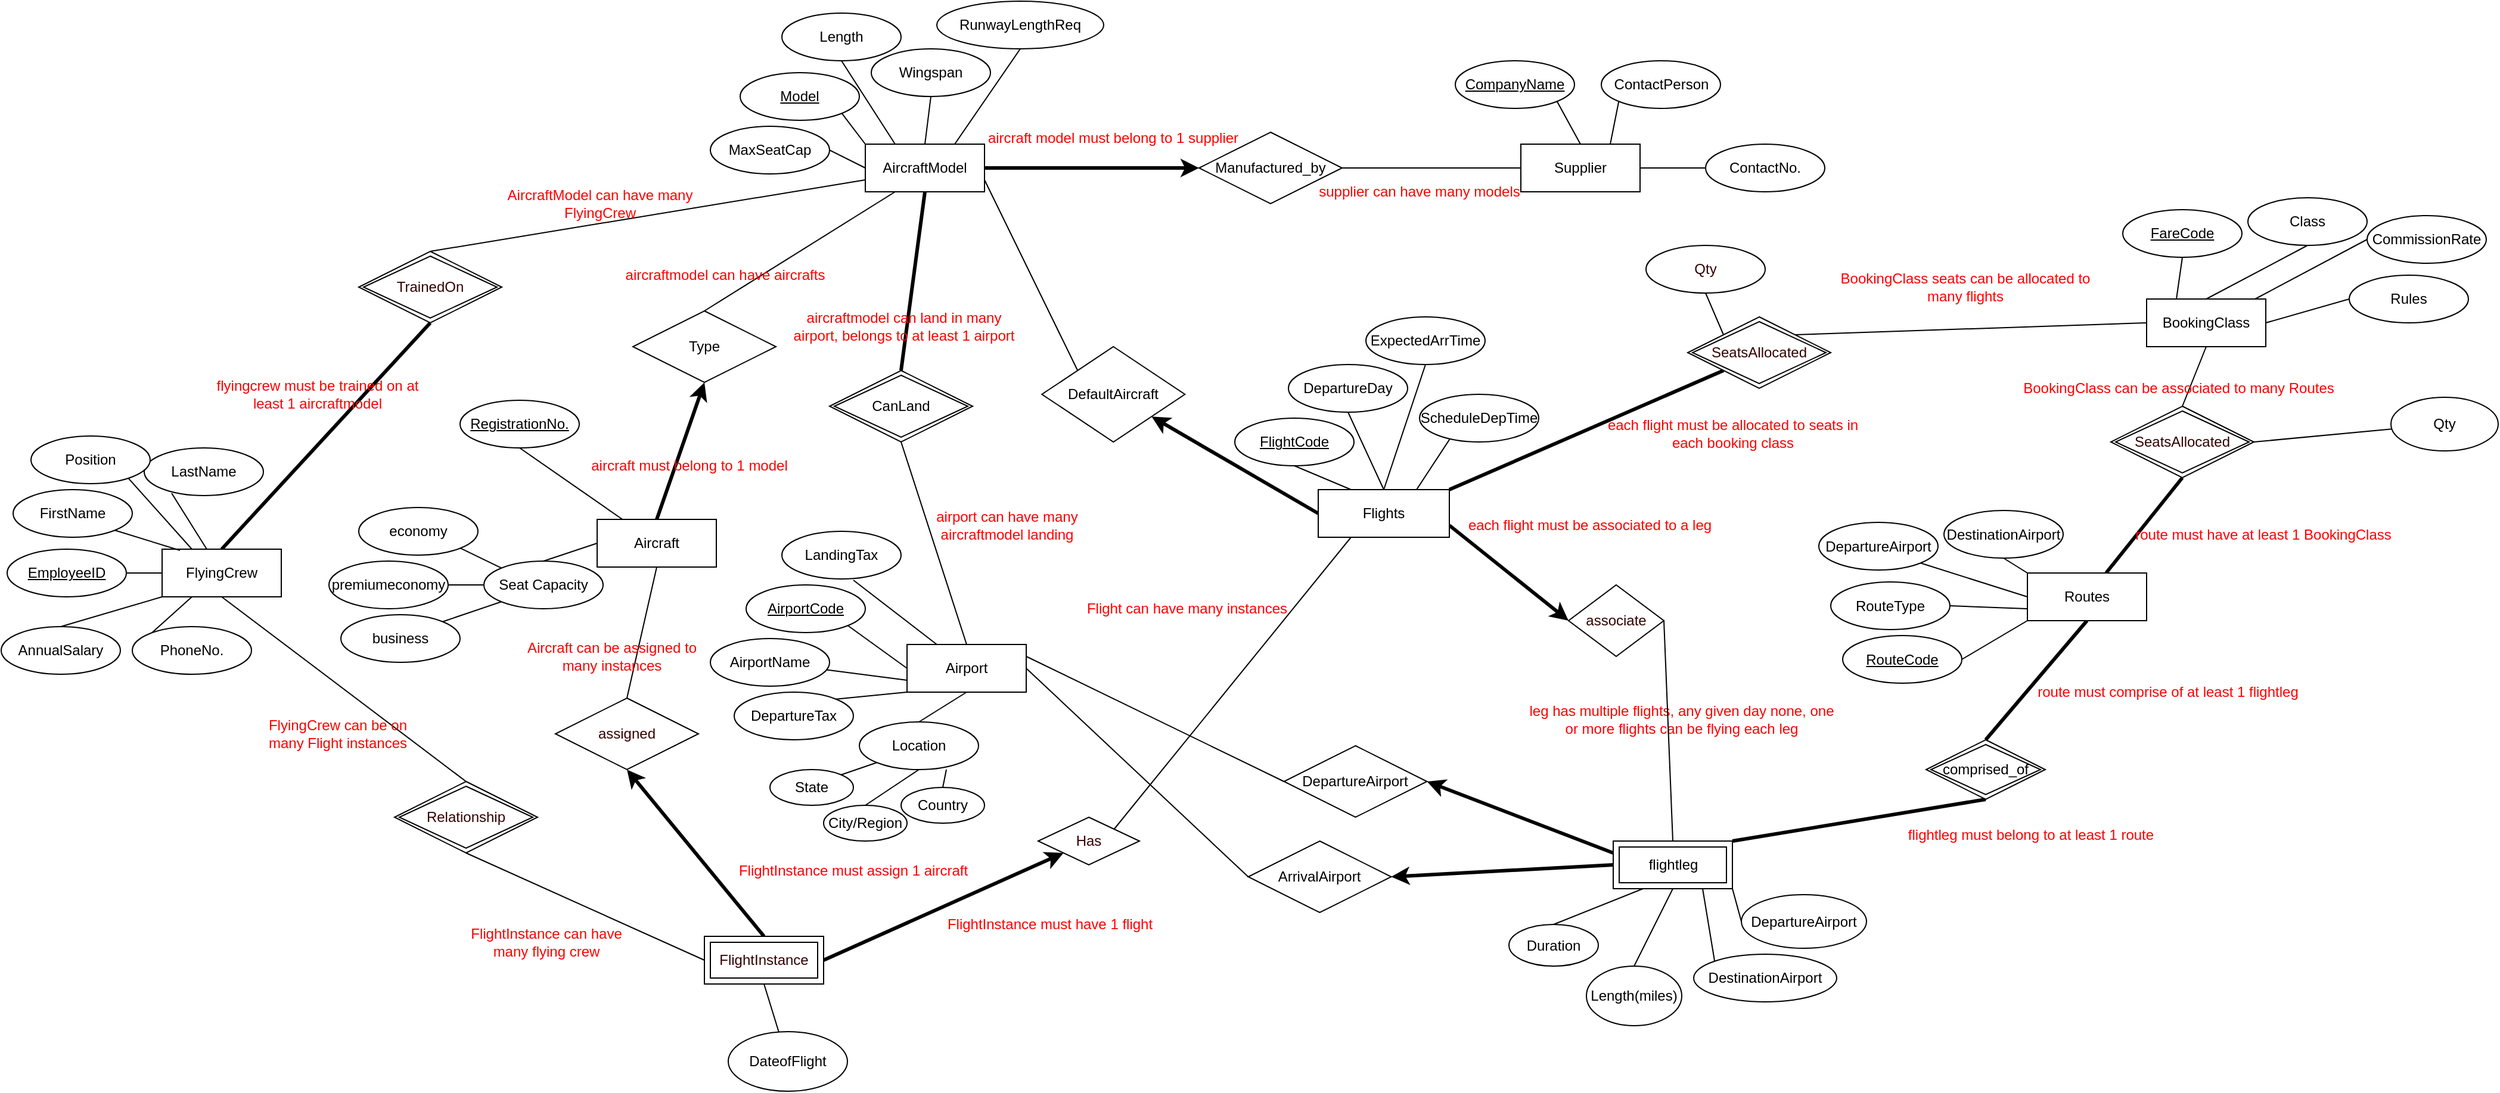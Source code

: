 <mxfile version="17.2.1" type="device"><diagram id="R2lEEEUBdFMjLlhIrx00" name="Page-1"><mxGraphModel dx="1956" dy="1003" grid="1" gridSize="5" guides="1" tooltips="1" connect="1" arrows="1" fold="1" page="1" pageScale="1" pageWidth="850" pageHeight="1100" math="0" shadow="0" extFonts="Permanent Marker^https://fonts.googleapis.com/css?family=Permanent+Marker"><root><mxCell id="0"/><mxCell id="1" parent="0"/><mxCell id="pEChJf2AspVZPktj4VB5-4" style="edgeStyle=orthogonalEdgeStyle;rounded=0;orthogonalLoop=1;jettySize=auto;html=1;exitX=1;exitY=0.5;exitDx=0;exitDy=0;entryX=0;entryY=0.5;entryDx=0;entryDy=0;fontStyle=1;strokeWidth=3;endArrow=classic;endFill=1;" parent="1" source="TsAvW0tNyDY4sNGclQYW-1" target="eDvHVRvTU_0YYFfgWtFY-4" edge="1"><mxGeometry relative="1" as="geometry"/></mxCell><mxCell id="z5E94BmxUHzPGZJXHCPP-29" style="rounded=0;orthogonalLoop=1;jettySize=auto;html=1;exitX=0;exitY=0;exitDx=0;exitDy=0;entryX=1;entryY=1;entryDx=0;entryDy=0;startArrow=none;startFill=0;endArrow=none;endFill=0;strokeWidth=1;" parent="1" source="TsAvW0tNyDY4sNGclQYW-1" target="TsAvW0tNyDY4sNGclQYW-4" edge="1"><mxGeometry relative="1" as="geometry"/></mxCell><mxCell id="TsAvW0tNyDY4sNGclQYW-1" value="AircraftModel" style="whiteSpace=wrap;html=1;align=center;" parent="1" vertex="1"><mxGeometry x="35" y="135" width="100" height="40" as="geometry"/></mxCell><mxCell id="TsAvW0tNyDY4sNGclQYW-18" style="rounded=0;orthogonalLoop=1;jettySize=auto;html=1;exitX=0.5;exitY=1;exitDx=0;exitDy=0;entryX=0.25;entryY=0;entryDx=0;entryDy=0;endArrow=none;endFill=0;" parent="1" source="TsAvW0tNyDY4sNGclQYW-3" target="TsAvW0tNyDY4sNGclQYW-1" edge="1"><mxGeometry relative="1" as="geometry"/></mxCell><mxCell id="TsAvW0tNyDY4sNGclQYW-3" value="Length" style="ellipse;whiteSpace=wrap;html=1;align=center;" parent="1" vertex="1"><mxGeometry x="-35" y="25" width="100" height="40" as="geometry"/></mxCell><mxCell id="TsAvW0tNyDY4sNGclQYW-4" value="Model" style="ellipse;whiteSpace=wrap;html=1;align=center;fontStyle=4;strokeColor=default;" parent="1" vertex="1"><mxGeometry x="-70" y="75" width="100" height="40" as="geometry"/></mxCell><mxCell id="TsAvW0tNyDY4sNGclQYW-15" style="rounded=0;orthogonalLoop=1;jettySize=auto;html=1;exitX=0.5;exitY=1;exitDx=0;exitDy=0;entryX=0.5;entryY=0;entryDx=0;entryDy=0;endArrow=none;endFill=0;" parent="1" source="TsAvW0tNyDY4sNGclQYW-5" target="TsAvW0tNyDY4sNGclQYW-1" edge="1"><mxGeometry relative="1" as="geometry"/></mxCell><mxCell id="TsAvW0tNyDY4sNGclQYW-5" value="Wingspan" style="ellipse;whiteSpace=wrap;html=1;align=center;" parent="1" vertex="1"><mxGeometry x="40" y="55" width="100" height="40" as="geometry"/></mxCell><mxCell id="TsAvW0tNyDY4sNGclQYW-16" style="rounded=0;orthogonalLoop=1;jettySize=auto;html=1;exitX=0.5;exitY=1;exitDx=0;exitDy=0;entryX=0.75;entryY=0;entryDx=0;entryDy=0;endArrow=none;endFill=0;" parent="1" source="TsAvW0tNyDY4sNGclQYW-6" target="TsAvW0tNyDY4sNGclQYW-1" edge="1"><mxGeometry relative="1" as="geometry"/></mxCell><mxCell id="TsAvW0tNyDY4sNGclQYW-6" value="RunwayLengthReq" style="ellipse;whiteSpace=wrap;html=1;align=center;" parent="1" vertex="1"><mxGeometry x="95" y="15" width="140" height="40" as="geometry"/></mxCell><mxCell id="TsAvW0tNyDY4sNGclQYW-7" value="MaxSeatCap" style="ellipse;whiteSpace=wrap;html=1;align=center;" parent="1" vertex="1"><mxGeometry x="-95" y="120" width="100" height="40" as="geometry"/></mxCell><mxCell id="TsAvW0tNyDY4sNGclQYW-11" value="" style="endArrow=none;html=1;rounded=0;entryX=0;entryY=0.5;entryDx=0;entryDy=0;exitX=1;exitY=0.5;exitDx=0;exitDy=0;" parent="1" source="TsAvW0tNyDY4sNGclQYW-7" target="TsAvW0tNyDY4sNGclQYW-1" edge="1"><mxGeometry width="50" height="50" relative="1" as="geometry"><mxPoint x="-25" y="155" as="sourcePoint"/><mxPoint x="25" y="105" as="targetPoint"/></mxGeometry></mxCell><mxCell id="pEChJf2AspVZPktj4VB5-5" style="edgeStyle=orthogonalEdgeStyle;rounded=0;orthogonalLoop=1;jettySize=auto;html=1;exitX=0;exitY=0.5;exitDx=0;exitDy=0;entryX=1;entryY=0.5;entryDx=0;entryDy=0;endArrow=none;endFill=0;strokeWidth=1;" parent="1" source="TsAvW0tNyDY4sNGclQYW-20" target="eDvHVRvTU_0YYFfgWtFY-4" edge="1"><mxGeometry relative="1" as="geometry"/></mxCell><mxCell id="TsAvW0tNyDY4sNGclQYW-20" value="Supplier" style="whiteSpace=wrap;html=1;align=center;" parent="1" vertex="1"><mxGeometry x="585" y="135" width="100" height="40" as="geometry"/></mxCell><mxCell id="TsAvW0tNyDY4sNGclQYW-28" style="rounded=0;orthogonalLoop=1;jettySize=auto;html=1;exitX=0;exitY=1;exitDx=0;exitDy=0;endArrow=none;endFill=0;entryX=0.75;entryY=0;entryDx=0;entryDy=0;" parent="1" source="TsAvW0tNyDY4sNGclQYW-21" target="TsAvW0tNyDY4sNGclQYW-20" edge="1"><mxGeometry relative="1" as="geometry"><mxPoint x="590" y="135" as="targetPoint"/></mxGeometry></mxCell><mxCell id="TsAvW0tNyDY4sNGclQYW-21" value="ContactPerson" style="ellipse;whiteSpace=wrap;html=1;align=center;" parent="1" vertex="1"><mxGeometry x="652.5" y="65" width="100" height="40" as="geometry"/></mxCell><mxCell id="TsAvW0tNyDY4sNGclQYW-27" style="rounded=0;orthogonalLoop=1;jettySize=auto;html=1;exitX=1;exitY=1;exitDx=0;exitDy=0;endArrow=none;endFill=0;entryX=0.5;entryY=0;entryDx=0;entryDy=0;" parent="1" source="TsAvW0tNyDY4sNGclQYW-22" target="TsAvW0tNyDY4sNGclQYW-20" edge="1"><mxGeometry relative="1" as="geometry"><mxPoint x="550" y="135" as="targetPoint"/></mxGeometry></mxCell><mxCell id="TsAvW0tNyDY4sNGclQYW-22" value="CompanyName" style="ellipse;whiteSpace=wrap;html=1;align=center;fontStyle=4;" parent="1" vertex="1"><mxGeometry x="530" y="65" width="100" height="40" as="geometry"/></mxCell><mxCell id="TsAvW0tNyDY4sNGclQYW-29" style="rounded=0;orthogonalLoop=1;jettySize=auto;html=1;exitX=0;exitY=0.5;exitDx=0;exitDy=0;entryX=1;entryY=0.5;entryDx=0;entryDy=0;endArrow=none;endFill=0;" parent="1" source="TsAvW0tNyDY4sNGclQYW-23" target="TsAvW0tNyDY4sNGclQYW-20" edge="1"><mxGeometry relative="1" as="geometry"/></mxCell><mxCell id="TsAvW0tNyDY4sNGclQYW-23" value="ContactNo." style="ellipse;whiteSpace=wrap;html=1;align=center;" parent="1" vertex="1"><mxGeometry x="740" y="135" width="100" height="40" as="geometry"/></mxCell><mxCell id="7dD6ghx9yGqlYlSgeZOr-4" style="rounded=0;orthogonalLoop=1;jettySize=auto;html=1;exitX=0.5;exitY=1;exitDx=0;exitDy=0;endArrow=none;endFill=0;" parent="1" source="TsAvW0tNyDY4sNGclQYW-32" target="7dD6ghx9yGqlYlSgeZOr-2" edge="1"><mxGeometry relative="1" as="geometry"/></mxCell><mxCell id="TsAvW0tNyDY4sNGclQYW-32" value="RegistrationNo." style="ellipse;whiteSpace=wrap;html=1;align=center;fontStyle=4;" parent="1" vertex="1"><mxGeometry x="-305" y="350" width="100" height="40" as="geometry"/></mxCell><mxCell id="z5E94BmxUHzPGZJXHCPP-46" style="edgeStyle=none;rounded=0;orthogonalLoop=1;jettySize=auto;html=1;exitX=0;exitY=1;exitDx=0;exitDy=0;entryX=1;entryY=0;entryDx=0;entryDy=0;fontSize=12;startArrow=none;startFill=0;endArrow=none;endFill=0;strokeWidth=1;" parent="1" source="TsAvW0tNyDY4sNGclQYW-37" target="z5E94BmxUHzPGZJXHCPP-45" edge="1"><mxGeometry relative="1" as="geometry"/></mxCell><mxCell id="TsAvW0tNyDY4sNGclQYW-37" value="Seat Capacity" style="ellipse;whiteSpace=wrap;html=1;align=center;" parent="1" vertex="1"><mxGeometry x="-285" y="485" width="100" height="40" as="geometry"/></mxCell><mxCell id="pEChJf2AspVZPktj4VB5-18" style="rounded=0;orthogonalLoop=1;jettySize=auto;html=1;exitX=0.5;exitY=0;exitDx=0;exitDy=0;entryX=0.5;entryY=1;entryDx=0;entryDy=0;endArrow=none;endFill=0;strokeWidth=1;" parent="1" source="TsAvW0tNyDY4sNGclQYW-46" target="eDvHVRvTU_0YYFfgWtFY-2" edge="1"><mxGeometry relative="1" as="geometry"/></mxCell><mxCell id="z5E94BmxUHzPGZJXHCPP-9" style="rounded=0;orthogonalLoop=1;jettySize=auto;html=1;exitX=1;exitY=0.5;exitDx=0;exitDy=0;entryX=0;entryY=0.5;entryDx=0;entryDy=0;endArrow=none;endFill=0;" parent="1" source="TsAvW0tNyDY4sNGclQYW-46" target="z5E94BmxUHzPGZJXHCPP-8" edge="1"><mxGeometry relative="1" as="geometry"/></mxCell><mxCell id="z5E94BmxUHzPGZJXHCPP-30" value="" style="rounded=0;orthogonalLoop=1;jettySize=auto;html=1;startArrow=none;startFill=0;endArrow=none;endFill=0;strokeWidth=1;exitX=0;exitY=0.75;exitDx=0;exitDy=0;" parent="1" source="TsAvW0tNyDY4sNGclQYW-46" target="TsAvW0tNyDY4sNGclQYW-49" edge="1"><mxGeometry relative="1" as="geometry"/></mxCell><mxCell id="TsAvW0tNyDY4sNGclQYW-46" value="Airport" style="whiteSpace=wrap;html=1;align=center;" parent="1" vertex="1"><mxGeometry x="70" y="555" width="100" height="40" as="geometry"/></mxCell><mxCell id="TsAvW0tNyDY4sNGclQYW-54" style="rounded=0;orthogonalLoop=1;jettySize=auto;html=1;exitX=1;exitY=1;exitDx=0;exitDy=0;entryX=0;entryY=0.5;entryDx=0;entryDy=0;endArrow=none;endFill=0;" parent="1" source="TsAvW0tNyDY4sNGclQYW-48" target="TsAvW0tNyDY4sNGclQYW-46" edge="1"><mxGeometry relative="1" as="geometry"/></mxCell><mxCell id="TsAvW0tNyDY4sNGclQYW-48" value="AirportCode" style="ellipse;whiteSpace=wrap;html=1;align=center;fontStyle=4;" parent="1" vertex="1"><mxGeometry x="-65" y="505" width="100" height="40" as="geometry"/></mxCell><mxCell id="TsAvW0tNyDY4sNGclQYW-49" value="AirportName" style="ellipse;whiteSpace=wrap;html=1;align=center;" parent="1" vertex="1"><mxGeometry x="-95" y="550" width="100" height="40" as="geometry"/></mxCell><mxCell id="TsAvW0tNyDY4sNGclQYW-56" style="rounded=0;orthogonalLoop=1;jettySize=auto;html=1;exitX=0.5;exitY=0;exitDx=0;exitDy=0;entryX=0.5;entryY=1;entryDx=0;entryDy=0;endArrow=none;endFill=0;" parent="1" source="TsAvW0tNyDY4sNGclQYW-50" target="TsAvW0tNyDY4sNGclQYW-46" edge="1"><mxGeometry relative="1" as="geometry"><mxPoint x="175" y="675" as="sourcePoint"/></mxGeometry></mxCell><mxCell id="TsAvW0tNyDY4sNGclQYW-50" value="Location" style="ellipse;whiteSpace=wrap;html=1;align=center;" parent="1" vertex="1"><mxGeometry x="30" y="620" width="100" height="40" as="geometry"/></mxCell><mxCell id="TsAvW0tNyDY4sNGclQYW-57" style="rounded=0;orthogonalLoop=1;jettySize=auto;html=1;exitX=1;exitY=0;exitDx=0;exitDy=0;entryX=0;entryY=1;entryDx=0;entryDy=0;endArrow=none;endFill=0;" parent="1" source="TsAvW0tNyDY4sNGclQYW-51" target="TsAvW0tNyDY4sNGclQYW-46" edge="1"><mxGeometry relative="1" as="geometry"/></mxCell><mxCell id="TsAvW0tNyDY4sNGclQYW-51" value="DepartureTax" style="ellipse;whiteSpace=wrap;html=1;align=center;" parent="1" vertex="1"><mxGeometry x="-75" y="595" width="100" height="40" as="geometry"/></mxCell><mxCell id="TsAvW0tNyDY4sNGclQYW-58" style="rounded=0;orthogonalLoop=1;jettySize=auto;html=1;exitX=0.6;exitY=1.025;exitDx=0;exitDy=0;entryX=0.25;entryY=0;entryDx=0;entryDy=0;endArrow=none;endFill=0;exitPerimeter=0;" parent="1" source="TsAvW0tNyDY4sNGclQYW-52" target="TsAvW0tNyDY4sNGclQYW-46" edge="1"><mxGeometry relative="1" as="geometry"/></mxCell><mxCell id="TsAvW0tNyDY4sNGclQYW-52" value="LandingTax" style="ellipse;whiteSpace=wrap;html=1;align=center;" parent="1" vertex="1"><mxGeometry x="-35" y="460" width="100" height="40" as="geometry"/></mxCell><mxCell id="TsAvW0tNyDY4sNGclQYW-72" style="rounded=0;orthogonalLoop=1;jettySize=auto;html=1;exitX=0;exitY=0.75;exitDx=0;exitDy=0;entryX=1;entryY=0.5;entryDx=0;entryDy=0;endArrow=none;endFill=0;" parent="1" source="TsAvW0tNyDY4sNGclQYW-66" target="TsAvW0tNyDY4sNGclQYW-68" edge="1"><mxGeometry relative="1" as="geometry"/></mxCell><mxCell id="TsAvW0tNyDY4sNGclQYW-73" style="rounded=0;orthogonalLoop=1;jettySize=auto;html=1;exitX=0;exitY=0.5;exitDx=0;exitDy=0;endArrow=none;endFill=0;entryX=1;entryY=1;entryDx=0;entryDy=0;" parent="1" source="TsAvW0tNyDY4sNGclQYW-66" target="TsAvW0tNyDY4sNGclQYW-69" edge="1"><mxGeometry relative="1" as="geometry"/></mxCell><mxCell id="pEChJf2AspVZPktj4VB5-35" style="rounded=0;orthogonalLoop=1;jettySize=auto;html=1;exitX=0.5;exitY=1;exitDx=0;exitDy=0;endArrow=none;endFill=0;strokeWidth=3;startArrow=none;startFill=0;entryX=0.5;entryY=0;entryDx=0;entryDy=0;" parent="1" source="TsAvW0tNyDY4sNGclQYW-66" target="hZFeaSpK1w3g6YKAM20X-2" edge="1"><mxGeometry relative="1" as="geometry"><mxPoint x="1058.333" y="413.333" as="targetPoint"/></mxGeometry></mxCell><mxCell id="e8c3mmMCPotwnUqlNvpU-26" style="rounded=0;orthogonalLoop=1;jettySize=auto;html=1;entryX=0.5;entryY=1;entryDx=0;entryDy=0;endArrow=none;endFill=0;strokeWidth=3;" parent="1" source="TsAvW0tNyDY4sNGclQYW-66" target="E9beIOmDLiMl7dlAocLe-42" edge="1"><mxGeometry relative="1" as="geometry"><mxPoint x="1125" y="410" as="targetPoint"/></mxGeometry></mxCell><mxCell id="TsAvW0tNyDY4sNGclQYW-66" value="Routes" style="whiteSpace=wrap;html=1;align=center;fontFamily=Helvetica;fontSize=12;fontColor=default;strokeColor=default;fillColor=default;" parent="1" vertex="1"><mxGeometry x="1010" y="495" width="100" height="40" as="geometry"/></mxCell><mxCell id="TsAvW0tNyDY4sNGclQYW-68" value="RouteType" style="ellipse;whiteSpace=wrap;html=1;align=center;" parent="1" vertex="1"><mxGeometry x="845" y="502.5" width="100" height="40" as="geometry"/></mxCell><mxCell id="TsAvW0tNyDY4sNGclQYW-69" value="DepartureAirport" style="ellipse;whiteSpace=wrap;html=1;align=center;" parent="1" vertex="1"><mxGeometry x="835" y="452.5" width="100" height="40" as="geometry"/></mxCell><mxCell id="TsAvW0tNyDY4sNGclQYW-70" value="DestinationAirport" style="ellipse;whiteSpace=wrap;html=1;align=center;" parent="1" vertex="1"><mxGeometry x="940" y="442.5" width="100" height="40" as="geometry"/></mxCell><mxCell id="TsAvW0tNyDY4sNGclQYW-76" style="rounded=0;orthogonalLoop=1;jettySize=auto;html=1;exitX=1;exitY=0.5;exitDx=0;exitDy=0;entryX=0;entryY=1;entryDx=0;entryDy=0;endArrow=none;endFill=0;" parent="1" source="TsAvW0tNyDY4sNGclQYW-75" target="TsAvW0tNyDY4sNGclQYW-66" edge="1"><mxGeometry relative="1" as="geometry"/></mxCell><mxCell id="TsAvW0tNyDY4sNGclQYW-75" value="&lt;u&gt;RouteCode&lt;/u&gt;" style="ellipse;whiteSpace=wrap;html=1;align=center;" parent="1" vertex="1"><mxGeometry x="855" y="547.5" width="100" height="40" as="geometry"/></mxCell><mxCell id="TsAvW0tNyDY4sNGclQYW-77" style="rounded=0;orthogonalLoop=1;jettySize=auto;html=1;exitX=0.5;exitY=1;exitDx=0;exitDy=0;entryX=0;entryY=0;entryDx=0;entryDy=0;endArrow=none;endFill=0;" parent="1" source="TsAvW0tNyDY4sNGclQYW-70" target="TsAvW0tNyDY4sNGclQYW-66" edge="1"><mxGeometry relative="1" as="geometry"/></mxCell><mxCell id="pEChJf2AspVZPktj4VB5-53" style="rounded=0;orthogonalLoop=1;jettySize=auto;html=1;exitX=0.5;exitY=1;exitDx=0;exitDy=0;endArrow=none;endFill=0;strokeWidth=1;" parent="1" source="E9beIOmDLiMl7dlAocLe-17" target="pEChJf2AspVZPktj4VB5-45" edge="1"><mxGeometry relative="1" as="geometry"/></mxCell><mxCell id="pEChJf2AspVZPktj4VB5-6" style="rounded=0;orthogonalLoop=1;jettySize=auto;html=1;exitX=0.5;exitY=0;exitDx=0;exitDy=0;entryX=0.5;entryY=1;entryDx=0;entryDy=0;endArrow=classic;endFill=1;strokeWidth=3;" parent="1" source="7dD6ghx9yGqlYlSgeZOr-2" target="eDvHVRvTU_0YYFfgWtFY-3" edge="1"><mxGeometry relative="1" as="geometry"/></mxCell><mxCell id="pEChJf2AspVZPktj4VB5-15" style="rounded=0;orthogonalLoop=1;jettySize=auto;html=1;exitX=0;exitY=0.5;exitDx=0;exitDy=0;entryX=0.5;entryY=0;entryDx=0;entryDy=0;endArrow=none;endFill=0;strokeWidth=1;" parent="1" source="7dD6ghx9yGqlYlSgeZOr-2" target="TsAvW0tNyDY4sNGclQYW-37" edge="1"><mxGeometry relative="1" as="geometry"><mxPoint x="-125" y="490" as="sourcePoint"/><mxPoint x="-120" y="450" as="targetPoint"/></mxGeometry></mxCell><mxCell id="7dD6ghx9yGqlYlSgeZOr-2" value="Aircraft" style="whiteSpace=wrap;html=1;align=center;" parent="1" vertex="1"><mxGeometry x="-190" y="450" width="100" height="40" as="geometry"/></mxCell><mxCell id="pEChJf2AspVZPktj4VB5-38" style="rounded=0;orthogonalLoop=1;jettySize=auto;html=1;exitX=0.5;exitY=1;exitDx=0;exitDy=0;entryX=0.25;entryY=0;entryDx=0;entryDy=0;endArrow=none;endFill=0;strokeWidth=1;" parent="1" source="7dD6ghx9yGqlYlSgeZOr-9" target="pEChJf2AspVZPktj4VB5-37" edge="1"><mxGeometry relative="1" as="geometry"/></mxCell><mxCell id="7dD6ghx9yGqlYlSgeZOr-9" value="FlightCode" style="ellipse;whiteSpace=wrap;html=1;align=center;fontStyle=4;" parent="1" vertex="1"><mxGeometry x="345" y="365" width="100" height="40" as="geometry"/></mxCell><mxCell id="7dD6ghx9yGqlYlSgeZOr-10" value="DepartureDay" style="ellipse;whiteSpace=wrap;html=1;align=center;" parent="1" vertex="1"><mxGeometry x="390" y="320" width="100" height="40" as="geometry"/></mxCell><mxCell id="pEChJf2AspVZPktj4VB5-41" style="rounded=0;orthogonalLoop=1;jettySize=auto;html=1;exitX=0.5;exitY=0;exitDx=0;exitDy=0;entryX=0.75;entryY=0;entryDx=0;entryDy=0;endArrow=none;endFill=0;strokeWidth=1;" parent="1" source="7dD6ghx9yGqlYlSgeZOr-11" target="pEChJf2AspVZPktj4VB5-37" edge="1"><mxGeometry relative="1" as="geometry"/></mxCell><mxCell id="7dD6ghx9yGqlYlSgeZOr-11" value="ScheduleDepTime" style="ellipse;whiteSpace=wrap;html=1;align=center;" parent="1" vertex="1"><mxGeometry x="500" y="345" width="100" height="40" as="geometry"/></mxCell><mxCell id="pEChJf2AspVZPktj4VB5-42" style="rounded=0;orthogonalLoop=1;jettySize=auto;html=1;exitX=0.5;exitY=1;exitDx=0;exitDy=0;endArrow=none;endFill=0;strokeWidth=1;entryX=0.5;entryY=0;entryDx=0;entryDy=0;" parent="1" source="7dD6ghx9yGqlYlSgeZOr-12" target="pEChJf2AspVZPktj4VB5-37" edge="1"><mxGeometry relative="1" as="geometry"><mxPoint x="620" y="420" as="targetPoint"/></mxGeometry></mxCell><mxCell id="7dD6ghx9yGqlYlSgeZOr-12" value="ExpectedArrTime" style="ellipse;whiteSpace=wrap;html=1;align=center;" parent="1" vertex="1"><mxGeometry x="455" y="280" width="100" height="40" as="geometry"/></mxCell><mxCell id="pEChJf2AspVZPktj4VB5-54" style="rounded=0;orthogonalLoop=1;jettySize=auto;html=1;exitX=0.5;exitY=0;exitDx=0;exitDy=0;endArrow=none;endFill=0;strokeWidth=1;entryX=0.5;entryY=1;entryDx=0;entryDy=0;" parent="1" source="E9beIOmDLiMl7dlAocLe-20" target="7dD6ghx9yGqlYlSgeZOr-2" edge="1"><mxGeometry relative="1" as="geometry"><mxPoint x="200" y="350" as="targetPoint"/><mxPoint x="-110" y="700" as="sourcePoint"/></mxGeometry></mxCell><mxCell id="7dD6ghx9yGqlYlSgeZOr-26" style="rounded=0;orthogonalLoop=1;jettySize=auto;html=1;exitX=0.5;exitY=1;exitDx=0;exitDy=0;entryX=0.5;entryY=0;entryDx=0;entryDy=0;endArrow=none;endFill=0;" parent="1" source="7dD6ghx9yGqlYlSgeZOr-19" target="7dD6ghx9yGqlYlSgeZOr-22" edge="1"><mxGeometry relative="1" as="geometry"/></mxCell><mxCell id="7dD6ghx9yGqlYlSgeZOr-19" value="Class" style="ellipse;whiteSpace=wrap;html=1;align=center;" parent="1" vertex="1"><mxGeometry x="1195" y="180" width="100" height="40" as="geometry"/></mxCell><mxCell id="7dD6ghx9yGqlYlSgeZOr-25" style="rounded=0;orthogonalLoop=1;jettySize=auto;html=1;exitX=0.5;exitY=1;exitDx=0;exitDy=0;entryX=0.25;entryY=0;entryDx=0;entryDy=0;endArrow=none;endFill=0;" parent="1" source="7dD6ghx9yGqlYlSgeZOr-21" target="7dD6ghx9yGqlYlSgeZOr-22" edge="1"><mxGeometry relative="1" as="geometry"/></mxCell><mxCell id="7dD6ghx9yGqlYlSgeZOr-21" value="FareCode" style="ellipse;whiteSpace=wrap;html=1;align=center;fontStyle=4;" parent="1" vertex="1"><mxGeometry x="1090" y="190" width="100" height="40" as="geometry"/></mxCell><mxCell id="e8c3mmMCPotwnUqlNvpU-27" style="rounded=0;orthogonalLoop=1;jettySize=auto;html=1;exitX=0.5;exitY=1;exitDx=0;exitDy=0;entryX=0.5;entryY=0;entryDx=0;entryDy=0;endArrow=none;endFill=0;strokeWidth=1;" parent="1" source="7dD6ghx9yGqlYlSgeZOr-22" target="E9beIOmDLiMl7dlAocLe-42" edge="1"><mxGeometry relative="1" as="geometry"><mxPoint x="1125" y="360" as="targetPoint"/></mxGeometry></mxCell><mxCell id="7dD6ghx9yGqlYlSgeZOr-22" value="BookingClass" style="whiteSpace=wrap;html=1;align=center;gradientColor=#ffffff;gradientDirection=east;" parent="1" vertex="1"><mxGeometry x="1110" y="265" width="100" height="40" as="geometry"/></mxCell><mxCell id="7dD6ghx9yGqlYlSgeZOr-27" style="rounded=0;orthogonalLoop=1;jettySize=auto;html=1;exitX=0;exitY=0.5;exitDx=0;exitDy=0;entryX=0.91;entryY=0;entryDx=0;entryDy=0;entryPerimeter=0;endArrow=none;endFill=0;" parent="1" source="7dD6ghx9yGqlYlSgeZOr-23" target="7dD6ghx9yGqlYlSgeZOr-22" edge="1"><mxGeometry relative="1" as="geometry"/></mxCell><mxCell id="7dD6ghx9yGqlYlSgeZOr-23" value="CommissionRate" style="ellipse;whiteSpace=wrap;html=1;align=center;" parent="1" vertex="1"><mxGeometry x="1295" y="195" width="100" height="40" as="geometry"/></mxCell><mxCell id="7dD6ghx9yGqlYlSgeZOr-28" style="rounded=0;orthogonalLoop=1;jettySize=auto;html=1;exitX=0;exitY=0.5;exitDx=0;exitDy=0;entryX=1;entryY=0.5;entryDx=0;entryDy=0;endArrow=none;endFill=0;" parent="1" source="7dD6ghx9yGqlYlSgeZOr-24" target="7dD6ghx9yGqlYlSgeZOr-22" edge="1"><mxGeometry relative="1" as="geometry"/></mxCell><mxCell id="7dD6ghx9yGqlYlSgeZOr-24" value="Rules" style="ellipse;whiteSpace=wrap;html=1;align=center;" parent="1" vertex="1"><mxGeometry x="1280" y="245" width="100" height="40" as="geometry"/></mxCell><mxCell id="7dD6ghx9yGqlYlSgeZOr-43" style="rounded=0;orthogonalLoop=1;jettySize=auto;html=1;exitX=0;exitY=1;exitDx=0;exitDy=0;entryX=0.5;entryY=0;entryDx=0;entryDy=0;endArrow=none;endFill=0;" parent="1" source="7dD6ghx9yGqlYlSgeZOr-29" target="7dD6ghx9yGqlYlSgeZOr-42" edge="1"><mxGeometry relative="1" as="geometry"/></mxCell><mxCell id="e8c3mmMCPotwnUqlNvpU-42" style="rounded=0;orthogonalLoop=1;jettySize=auto;html=1;exitX=0.5;exitY=0;exitDx=0;exitDy=0;entryX=0.5;entryY=1;entryDx=0;entryDy=0;endArrow=none;endFill=0;strokeWidth=3;fontStyle=1" parent="1" source="7dD6ghx9yGqlYlSgeZOr-29" target="E9beIOmDLiMl7dlAocLe-46" edge="1"><mxGeometry relative="1" as="geometry"><mxPoint x="-350" y="275" as="targetPoint"/></mxGeometry></mxCell><mxCell id="7dD6ghx9yGqlYlSgeZOr-29" value="FlyingCrew" style="whiteSpace=wrap;html=1;align=center;" parent="1" vertex="1"><mxGeometry x="-555" y="475" width="100" height="40" as="geometry"/></mxCell><mxCell id="7dD6ghx9yGqlYlSgeZOr-38" style="edgeStyle=orthogonalEdgeStyle;rounded=0;orthogonalLoop=1;jettySize=auto;html=1;exitX=1;exitY=0.5;exitDx=0;exitDy=0;entryX=0;entryY=0.5;entryDx=0;entryDy=0;endArrow=none;endFill=0;" parent="1" source="7dD6ghx9yGqlYlSgeZOr-30" target="7dD6ghx9yGqlYlSgeZOr-29" edge="1"><mxGeometry relative="1" as="geometry"/></mxCell><mxCell id="7dD6ghx9yGqlYlSgeZOr-30" value="EmployeeID" style="ellipse;whiteSpace=wrap;html=1;align=center;fontStyle=4;" parent="1" vertex="1"><mxGeometry x="-685" y="475" width="100" height="40" as="geometry"/></mxCell><mxCell id="7dD6ghx9yGqlYlSgeZOr-37" style="rounded=0;orthogonalLoop=1;jettySize=auto;html=1;exitX=1;exitY=1;exitDx=0;exitDy=0;entryX=0.15;entryY=0.025;entryDx=0;entryDy=0;entryPerimeter=0;endArrow=none;endFill=0;" parent="1" source="7dD6ghx9yGqlYlSgeZOr-31" target="7dD6ghx9yGqlYlSgeZOr-29" edge="1"><mxGeometry relative="1" as="geometry"/></mxCell><mxCell id="7dD6ghx9yGqlYlSgeZOr-31" value="FirstName" style="ellipse;whiteSpace=wrap;html=1;align=center;" parent="1" vertex="1"><mxGeometry x="-680" y="425" width="100" height="40" as="geometry"/></mxCell><mxCell id="7dD6ghx9yGqlYlSgeZOr-36" style="rounded=0;orthogonalLoop=1;jettySize=auto;html=1;exitX=0.23;exitY=0.95;exitDx=0;exitDy=0;endArrow=none;endFill=0;exitPerimeter=0;" parent="1" source="7dD6ghx9yGqlYlSgeZOr-33" target="7dD6ghx9yGqlYlSgeZOr-29" edge="1"><mxGeometry relative="1" as="geometry"><mxPoint x="-415" y="475" as="sourcePoint"/></mxGeometry></mxCell><mxCell id="7dD6ghx9yGqlYlSgeZOr-33" value="LastName" style="ellipse;whiteSpace=wrap;html=1;align=center;" parent="1" vertex="1"><mxGeometry x="-570" y="390" width="100" height="40" as="geometry"/></mxCell><mxCell id="7dD6ghx9yGqlYlSgeZOr-40" style="rounded=0;orthogonalLoop=1;jettySize=auto;html=1;exitX=0;exitY=0.5;exitDx=0;exitDy=0;entryX=0.25;entryY=1;entryDx=0;entryDy=0;endArrow=none;endFill=0;" parent="1" source="7dD6ghx9yGqlYlSgeZOr-34" target="7dD6ghx9yGqlYlSgeZOr-29" edge="1"><mxGeometry relative="1" as="geometry"><mxPoint x="-425" y="525" as="sourcePoint"/></mxGeometry></mxCell><mxCell id="7dD6ghx9yGqlYlSgeZOr-34" value="PhoneNo." style="ellipse;whiteSpace=wrap;html=1;align=center;" parent="1" vertex="1"><mxGeometry x="-580" y="540" width="100" height="40" as="geometry"/></mxCell><mxCell id="7dD6ghx9yGqlYlSgeZOr-39" style="rounded=0;orthogonalLoop=1;jettySize=auto;html=1;exitX=0.5;exitY=0;exitDx=0;exitDy=0;entryX=0.25;entryY=0;entryDx=0;entryDy=0;endArrow=none;endFill=0;" parent="1" source="7dD6ghx9yGqlYlSgeZOr-35" target="7dD6ghx9yGqlYlSgeZOr-29" edge="1"><mxGeometry relative="1" as="geometry"/></mxCell><mxCell id="7dD6ghx9yGqlYlSgeZOr-35" value="Position" style="ellipse;whiteSpace=wrap;html=1;align=center;" parent="1" vertex="1"><mxGeometry x="-665" y="380" width="100" height="40" as="geometry"/></mxCell><mxCell id="7dD6ghx9yGqlYlSgeZOr-42" value="AnnualSalary" style="ellipse;whiteSpace=wrap;html=1;align=center;" parent="1" vertex="1"><mxGeometry x="-690" y="540" width="100" height="40" as="geometry"/></mxCell><mxCell id="pEChJf2AspVZPktj4VB5-19" style="rounded=0;orthogonalLoop=1;jettySize=auto;html=1;exitX=0.5;exitY=0;exitDx=0;exitDy=0;entryX=0.5;entryY=1;entryDx=0;entryDy=0;endArrow=none;endFill=0;strokeWidth=3;" parent="1" source="eDvHVRvTU_0YYFfgWtFY-2" target="TsAvW0tNyDY4sNGclQYW-1" edge="1"><mxGeometry relative="1" as="geometry"/></mxCell><mxCell id="eDvHVRvTU_0YYFfgWtFY-2" value="CanLand" style="shape=rhombus;double=1;perimeter=rhombusPerimeter;whiteSpace=wrap;html=1;align=center;" parent="1" vertex="1"><mxGeometry x="5" y="325" width="120" height="60" as="geometry"/></mxCell><mxCell id="pEChJf2AspVZPktj4VB5-7" style="rounded=0;orthogonalLoop=1;jettySize=auto;html=1;exitX=0.5;exitY=0;exitDx=0;exitDy=0;entryX=0.25;entryY=1;entryDx=0;entryDy=0;endArrow=none;endFill=0;strokeWidth=1;" parent="1" source="eDvHVRvTU_0YYFfgWtFY-3" target="TsAvW0tNyDY4sNGclQYW-1" edge="1"><mxGeometry relative="1" as="geometry"><mxPoint x="115" y="205" as="sourcePoint"/></mxGeometry></mxCell><mxCell id="eDvHVRvTU_0YYFfgWtFY-3" value="Type" style="shape=rhombus;perimeter=rhombusPerimeter;whiteSpace=wrap;html=1;align=center;" parent="1" vertex="1"><mxGeometry x="-160" y="275" width="120" height="60" as="geometry"/></mxCell><mxCell id="eDvHVRvTU_0YYFfgWtFY-4" value="Manufactured_by" style="shape=rhombus;perimeter=rhombusPerimeter;whiteSpace=wrap;html=1;align=center;" parent="1" vertex="1"><mxGeometry x="315" y="125" width="120" height="60" as="geometry"/></mxCell><mxCell id="pEChJf2AspVZPktj4VB5-39" style="rounded=0;orthogonalLoop=1;jettySize=auto;html=1;exitX=0.5;exitY=0;exitDx=0;exitDy=0;entryX=0.5;entryY=1;entryDx=0;entryDy=0;endArrow=none;endFill=0;strokeWidth=1;" parent="1" source="pEChJf2AspVZPktj4VB5-37" target="7dD6ghx9yGqlYlSgeZOr-10" edge="1"><mxGeometry relative="1" as="geometry"/></mxCell><mxCell id="e8c3mmMCPotwnUqlNvpU-22" style="rounded=0;orthogonalLoop=1;jettySize=auto;html=1;exitX=0;exitY=0.5;exitDx=0;exitDy=0;endArrow=classic;endFill=1;strokeWidth=3;" parent="1" source="pEChJf2AspVZPktj4VB5-37" target="e8c3mmMCPotwnUqlNvpU-21" edge="1"><mxGeometry relative="1" as="geometry"><mxPoint x="490" y="462.5" as="targetPoint"/></mxGeometry></mxCell><mxCell id="E9beIOmDLiMl7dlAocLe-11" style="rounded=0;orthogonalLoop=1;jettySize=auto;html=1;exitX=1;exitY=0.75;exitDx=0;exitDy=0;fontSize=12;fontColor=#FF0000;endArrow=classic;endFill=1;strokeWidth=3;entryX=0;entryY=0.5;entryDx=0;entryDy=0;" parent="1" source="pEChJf2AspVZPktj4VB5-37" target="E9beIOmDLiMl7dlAocLe-13" edge="1"><mxGeometry relative="1" as="geometry"><mxPoint x="690" y="535" as="targetPoint"/></mxGeometry></mxCell><mxCell id="pEChJf2AspVZPktj4VB5-37" value="Flights" style="rounded=0;whiteSpace=wrap;html=1;" parent="1" vertex="1"><mxGeometry x="415" y="425" width="110" height="40" as="geometry"/></mxCell><mxCell id="pEChJf2AspVZPktj4VB5-45" value="&lt;span&gt;DateofFlight&lt;/span&gt;" style="ellipse;whiteSpace=wrap;html=1;fontStyle=0" parent="1" vertex="1"><mxGeometry x="-80" y="880" width="100" height="50" as="geometry"/></mxCell><mxCell id="e8c3mmMCPotwnUqlNvpU-40" style="rounded=0;orthogonalLoop=1;jettySize=auto;html=1;entryX=0.5;entryY=1;entryDx=0;entryDy=0;endArrow=none;endFill=0;strokeWidth=1;exitX=0.5;exitY=0;exitDx=0;exitDy=0;" parent="1" source="E9beIOmDLiMl7dlAocLe-25" target="7dD6ghx9yGqlYlSgeZOr-29" edge="1"><mxGeometry relative="1" as="geometry"><mxPoint x="-205" y="740" as="sourcePoint"/></mxGeometry></mxCell><mxCell id="e8c3mmMCPotwnUqlNvpU-15" style="rounded=0;orthogonalLoop=1;jettySize=auto;html=1;exitX=1;exitY=0;exitDx=0;exitDy=0;entryX=0.5;entryY=1;entryDx=0;entryDy=0;endArrow=none;endFill=0;strokeWidth=3;" parent="1" source="z5E94BmxUHzPGZJXHCPP-37" target="hZFeaSpK1w3g6YKAM20X-2" edge="1"><mxGeometry relative="1" as="geometry"><mxPoint x="972.04" y="525" as="sourcePoint"/><mxPoint x="965" y="445" as="targetPoint"/></mxGeometry></mxCell><mxCell id="z5E94BmxUHzPGZJXHCPP-7" style="rounded=0;orthogonalLoop=1;jettySize=auto;html=1;exitX=0;exitY=0.25;exitDx=0;exitDy=0;entryX=1;entryY=0.5;entryDx=0;entryDy=0;endArrow=classic;endFill=1;strokeWidth=3;" parent="1" source="z5E94BmxUHzPGZJXHCPP-37" target="z5E94BmxUHzPGZJXHCPP-5" edge="1"><mxGeometry relative="1" as="geometry"><mxPoint x="990" y="540" as="sourcePoint"/></mxGeometry></mxCell><mxCell id="z5E94BmxUHzPGZJXHCPP-24" style="rounded=0;orthogonalLoop=1;jettySize=auto;html=1;startArrow=none;startFill=0;endArrow=none;endFill=0;strokeWidth=1;exitX=0.25;exitY=1;exitDx=0;exitDy=0;entryX=1;entryY=0;entryDx=0;entryDy=0;" parent="1" source="pEChJf2AspVZPktj4VB5-37" target="E9beIOmDLiMl7dlAocLe-18" edge="1"><mxGeometry relative="1" as="geometry"><mxPoint x="650" y="455" as="sourcePoint"/><mxPoint x="245" y="705" as="targetPoint"/></mxGeometry></mxCell><mxCell id="e8c3mmMCPotwnUqlNvpU-9" style="rounded=0;orthogonalLoop=1;jettySize=auto;html=1;exitX=0;exitY=0.5;exitDx=0;exitDy=0;entryX=1;entryY=1;entryDx=0;entryDy=0;endArrow=none;endFill=0;" parent="1" source="e8c3mmMCPotwnUqlNvpU-5" target="z5E94BmxUHzPGZJXHCPP-37" edge="1"><mxGeometry relative="1" as="geometry"><mxPoint x="760" y="655" as="sourcePoint"/><mxPoint x="750" y="720" as="targetPoint"/></mxGeometry></mxCell><mxCell id="e8c3mmMCPotwnUqlNvpU-5" value="DepartureAirport" style="ellipse;whiteSpace=wrap;html=1;" parent="1" vertex="1"><mxGeometry x="770" y="765" width="105" height="45" as="geometry"/></mxCell><mxCell id="e8c3mmMCPotwnUqlNvpU-10" style="rounded=0;orthogonalLoop=1;jettySize=auto;html=1;exitX=0;exitY=0;exitDx=0;exitDy=0;entryX=0.75;entryY=1;entryDx=0;entryDy=0;endArrow=none;endFill=0;" parent="1" source="e8c3mmMCPotwnUqlNvpU-6" target="z5E94BmxUHzPGZJXHCPP-37" edge="1"><mxGeometry relative="1" as="geometry"><mxPoint x="1420" y="710" as="sourcePoint"/><mxPoint x="750" y="740" as="targetPoint"/></mxGeometry></mxCell><mxCell id="e8c3mmMCPotwnUqlNvpU-6" value="DestinationAirport" style="ellipse;whiteSpace=wrap;html=1;" parent="1" vertex="1"><mxGeometry x="730" y="815" width="120" height="40" as="geometry"/></mxCell><mxCell id="e8c3mmMCPotwnUqlNvpU-11" style="rounded=0;orthogonalLoop=1;jettySize=auto;html=1;exitX=0.5;exitY=0;exitDx=0;exitDy=0;entryX=0.5;entryY=1;entryDx=0;entryDy=0;endArrow=none;endFill=0;" parent="1" source="e8c3mmMCPotwnUqlNvpU-7" target="z5E94BmxUHzPGZJXHCPP-37" edge="1"><mxGeometry relative="1" as="geometry"><mxPoint x="750" y="750" as="targetPoint"/></mxGeometry></mxCell><mxCell id="e8c3mmMCPotwnUqlNvpU-7" value="Length(miles)" style="ellipse;whiteSpace=wrap;html=1;" parent="1" vertex="1"><mxGeometry x="640" y="825" width="80" height="50" as="geometry"/></mxCell><mxCell id="e8c3mmMCPotwnUqlNvpU-8" value="Duration" style="ellipse;whiteSpace=wrap;html=1;" parent="1" vertex="1"><mxGeometry x="575" y="790" width="75" height="35" as="geometry"/></mxCell><mxCell id="e8c3mmMCPotwnUqlNvpU-21" value="DefaultAircraft" style="rhombus;whiteSpace=wrap;html=1;" parent="1" vertex="1"><mxGeometry x="183.13" y="305" width="120" height="80" as="geometry"/></mxCell><mxCell id="hUPP75pF7lh_psA8K6cN-2" value="" style="rounded=0;orthogonalLoop=1;jettySize=auto;html=1;endArrow=none;endFill=0;exitX=1;exitY=0.5;exitDx=0;exitDy=0;" parent="1" source="E9beIOmDLiMl7dlAocLe-42" target="hUPP75pF7lh_psA8K6cN-1" edge="1"><mxGeometry relative="1" as="geometry"><mxPoint x="1180.748" y="381.442" as="sourcePoint"/></mxGeometry></mxCell><mxCell id="e8c3mmMCPotwnUqlNvpU-43" style="rounded=0;orthogonalLoop=1;jettySize=auto;html=1;entryX=0;entryY=0.75;entryDx=0;entryDy=0;endArrow=none;endFill=0;strokeWidth=1;exitX=0.5;exitY=0;exitDx=0;exitDy=0;" parent="1" source="E9beIOmDLiMl7dlAocLe-46" target="TsAvW0tNyDY4sNGclQYW-1" edge="1"><mxGeometry relative="1" as="geometry"><mxPoint x="-310" y="235" as="sourcePoint"/></mxGeometry></mxCell><mxCell id="z5E94BmxUHzPGZJXHCPP-6" style="rounded=0;orthogonalLoop=1;jettySize=auto;html=1;exitX=0;exitY=0.5;exitDx=0;exitDy=0;entryX=1;entryY=0.25;entryDx=0;entryDy=0;endArrow=none;endFill=0;" parent="1" source="z5E94BmxUHzPGZJXHCPP-5" target="TsAvW0tNyDY4sNGclQYW-46" edge="1"><mxGeometry relative="1" as="geometry"/></mxCell><mxCell id="z5E94BmxUHzPGZJXHCPP-5" value="DepartureAirport" style="shape=rhombus;perimeter=rhombusPerimeter;whiteSpace=wrap;html=1;align=center;" parent="1" vertex="1"><mxGeometry x="386.25" y="640" width="120" height="60" as="geometry"/></mxCell><mxCell id="z5E94BmxUHzPGZJXHCPP-10" style="rounded=0;orthogonalLoop=1;jettySize=auto;html=1;exitX=1;exitY=0.5;exitDx=0;exitDy=0;entryX=0;entryY=0.5;entryDx=0;entryDy=0;endArrow=none;endFill=0;strokeWidth=3;startArrow=classic;startFill=1;" parent="1" source="z5E94BmxUHzPGZJXHCPP-8" target="z5E94BmxUHzPGZJXHCPP-37" edge="1"><mxGeometry relative="1" as="geometry"><mxPoint x="990" y="560" as="targetPoint"/></mxGeometry></mxCell><mxCell id="z5E94BmxUHzPGZJXHCPP-8" value="ArrivalAirport" style="shape=rhombus;perimeter=rhombusPerimeter;whiteSpace=wrap;html=1;align=center;" parent="1" vertex="1"><mxGeometry x="356.25" y="720" width="120" height="60" as="geometry"/></mxCell><mxCell id="z5E94BmxUHzPGZJXHCPP-37" value="flightleg" style="shape=ext;margin=3;double=1;whiteSpace=wrap;html=1;align=center;gradientColor=#ffffff;" parent="1" vertex="1"><mxGeometry x="662.5" y="720" width="100" height="40" as="geometry"/></mxCell><mxCell id="z5E94BmxUHzPGZJXHCPP-38" value="" style="rounded=0;orthogonalLoop=1;jettySize=auto;html=1;exitX=0.5;exitY=0;exitDx=0;exitDy=0;entryX=0.25;entryY=1;entryDx=0;entryDy=0;endArrow=none;endFill=0;" parent="1" source="e8c3mmMCPotwnUqlNvpU-8" target="z5E94BmxUHzPGZJXHCPP-37" edge="1"><mxGeometry relative="1" as="geometry"><mxPoint x="760" y="867.5" as="sourcePoint"/><mxPoint x="730" y="760" as="targetPoint"/></mxGeometry></mxCell><mxCell id="hUPP75pF7lh_psA8K6cN-1" value="Qty" style="ellipse;whiteSpace=wrap;html=1;" parent="1" vertex="1"><mxGeometry x="1315" y="347.5" width="90" height="45" as="geometry"/></mxCell><mxCell id="hUPP75pF7lh_psA8K6cN-3" style="rounded=0;orthogonalLoop=1;jettySize=auto;html=1;exitX=0;exitY=0;exitDx=0;exitDy=0;entryX=1;entryY=0.75;entryDx=0;entryDy=0;endArrow=none;endFill=0;" parent="1" source="e8c3mmMCPotwnUqlNvpU-21" target="TsAvW0tNyDY4sNGclQYW-1" edge="1"><mxGeometry relative="1" as="geometry"/></mxCell><mxCell id="F8u8NkVgd0D9XR_Xp-b1-5" style="rounded=0;orthogonalLoop=1;jettySize=auto;html=1;exitX=0.5;exitY=0;exitDx=0;exitDy=0;entryX=0.5;entryY=1;entryDx=0;entryDy=0;endArrow=none;endFill=0;" parent="1" source="F8u8NkVgd0D9XR_Xp-b1-1" target="TsAvW0tNyDY4sNGclQYW-50" edge="1"><mxGeometry relative="1" as="geometry"/></mxCell><mxCell id="F8u8NkVgd0D9XR_Xp-b1-1" value="City/Region" style="ellipse;whiteSpace=wrap;html=1;" parent="1" vertex="1"><mxGeometry y="690" width="70" height="30" as="geometry"/></mxCell><mxCell id="F8u8NkVgd0D9XR_Xp-b1-4" style="rounded=0;orthogonalLoop=1;jettySize=auto;html=1;exitX=0.5;exitY=0;exitDx=0;exitDy=0;entryX=0.73;entryY=1;entryDx=0;entryDy=0;endArrow=none;endFill=0;entryPerimeter=0;" parent="1" source="F8u8NkVgd0D9XR_Xp-b1-2" target="TsAvW0tNyDY4sNGclQYW-50" edge="1"><mxGeometry relative="1" as="geometry"/></mxCell><mxCell id="F8u8NkVgd0D9XR_Xp-b1-2" value="Country" style="ellipse;whiteSpace=wrap;html=1;" parent="1" vertex="1"><mxGeometry x="65" y="675" width="70" height="30" as="geometry"/></mxCell><mxCell id="z5E94BmxUHzPGZJXHCPP-44" value="economy" style="ellipse;whiteSpace=wrap;html=1;align=center;fontSize=12;gradientColor=#ffffff;gradientDirection=east;" parent="1" vertex="1"><mxGeometry x="-390" y="440" width="100" height="40" as="geometry"/></mxCell><mxCell id="z5E94BmxUHzPGZJXHCPP-45" value="business" style="ellipse;whiteSpace=wrap;html=1;align=center;fontSize=12;gradientColor=#ffffff;gradientDirection=east;" parent="1" vertex="1"><mxGeometry x="-405" y="530" width="100" height="40" as="geometry"/></mxCell><mxCell id="F8u8NkVgd0D9XR_Xp-b1-3" value="State" style="ellipse;whiteSpace=wrap;html=1;" parent="1" vertex="1"><mxGeometry x="-45" y="660" width="70" height="30" as="geometry"/></mxCell><mxCell id="z5E94BmxUHzPGZJXHCPP-43" value="premiumeconomy" style="ellipse;whiteSpace=wrap;html=1;align=center;fontSize=12;gradientColor=#ffffff;gradientDirection=east;" parent="1" vertex="1"><mxGeometry x="-415" y="485" width="100" height="40" as="geometry"/></mxCell><mxCell id="F8u8NkVgd0D9XR_Xp-b1-6" style="rounded=0;orthogonalLoop=1;jettySize=auto;html=1;exitX=1;exitY=0;exitDx=0;exitDy=0;entryX=0;entryY=1;entryDx=0;entryDy=0;endArrow=none;endFill=0;" parent="1" source="F8u8NkVgd0D9XR_Xp-b1-3" target="TsAvW0tNyDY4sNGclQYW-50" edge="1"><mxGeometry relative="1" as="geometry"/></mxCell><mxCell id="z5E94BmxUHzPGZJXHCPP-47" style="edgeStyle=none;rounded=0;orthogonalLoop=1;jettySize=auto;html=1;exitX=1;exitY=1;exitDx=0;exitDy=0;entryX=0;entryY=0;entryDx=0;entryDy=0;fontSize=12;startArrow=none;startFill=0;endArrow=none;endFill=0;strokeWidth=1;" parent="1" source="z5E94BmxUHzPGZJXHCPP-44" target="TsAvW0tNyDY4sNGclQYW-37" edge="1"><mxGeometry relative="1" as="geometry"><mxPoint x="-350" y="470" as="sourcePoint"/><mxPoint x="-342.355" y="522.858" as="targetPoint"/></mxGeometry></mxCell><mxCell id="z5E94BmxUHzPGZJXHCPP-48" style="edgeStyle=none;rounded=0;orthogonalLoop=1;jettySize=auto;html=1;exitX=0;exitY=0.5;exitDx=0;exitDy=0;entryX=1;entryY=0.5;entryDx=0;entryDy=0;fontSize=12;startArrow=none;startFill=0;endArrow=none;endFill=0;strokeWidth=1;" parent="1" source="TsAvW0tNyDY4sNGclQYW-37" target="z5E94BmxUHzPGZJXHCPP-43" edge="1"><mxGeometry relative="1" as="geometry"><mxPoint x="-335" y="545" as="sourcePoint"/><mxPoint x="-327.355" y="597.858" as="targetPoint"/><Array as="points"/></mxGeometry></mxCell><mxCell id="hZFeaSpK1w3g6YKAM20X-2" value="comprised_of" style="shape=rhombus;double=1;perimeter=rhombusPerimeter;whiteSpace=wrap;html=1;align=center;" parent="1" vertex="1"><mxGeometry x="925" y="635" width="100" height="50" as="geometry"/></mxCell><mxCell id="E9beIOmDLiMl7dlAocLe-2" value="supplier can have many models" style="text;html=1;strokeColor=none;fillColor=none;align=center;verticalAlign=middle;whiteSpace=wrap;rounded=0;fontColor=#FF0000;" parent="1" vertex="1"><mxGeometry x="410" y="160" width="180" height="30" as="geometry"/></mxCell><mxCell id="E9beIOmDLiMl7dlAocLe-3" value="aircraft model must belong to 1 supplier" style="text;html=1;strokeColor=none;fillColor=none;align=center;verticalAlign=middle;whiteSpace=wrap;rounded=0;fontSize=12;fontColor=#FF0000;" parent="1" vertex="1"><mxGeometry x="130" y="115" width="226.25" height="30" as="geometry"/></mxCell><mxCell id="E9beIOmDLiMl7dlAocLe-4" value="aircraft must belong to 1 model" style="text;html=1;strokeColor=none;fillColor=none;align=center;verticalAlign=middle;whiteSpace=wrap;rounded=0;fontSize=12;fontColor=#FF0000;rotation=0;" parent="1" vertex="1"><mxGeometry x="-200" y="405" width="175" as="geometry"/></mxCell><mxCell id="E9beIOmDLiMl7dlAocLe-5" value="aircraftmodel can have aircrafts" style="text;html=1;strokeColor=none;fillColor=none;align=center;verticalAlign=middle;whiteSpace=wrap;rounded=0;fontSize=12;fontColor=#FF0000;rotation=0;" parent="1" vertex="1"><mxGeometry x="-170" y="245" width="175" as="geometry"/></mxCell><mxCell id="E9beIOmDLiMl7dlAocLe-7" value="aircraftmodel can land in many airport, belongs to at least 1 airport" style="text;html=1;strokeColor=none;fillColor=none;align=center;verticalAlign=middle;whiteSpace=wrap;rounded=0;fontSize=12;fontColor=#FF0000;rotation=0;" parent="1" vertex="1"><mxGeometry x="-35" y="275" width="205" height="25" as="geometry"/></mxCell><mxCell id="E9beIOmDLiMl7dlAocLe-8" value="airport can have many aircraftmodel landing" style="text;html=1;strokeColor=none;fillColor=none;align=center;verticalAlign=middle;whiteSpace=wrap;rounded=0;fontSize=12;fontColor=#FF0000;rotation=0;" parent="1" vertex="1"><mxGeometry x="80" y="455" width="147.5" as="geometry"/></mxCell><mxCell id="E9beIOmDLiMl7dlAocLe-9" value="route must comprise of at least 1 flightleg" style="text;html=1;strokeColor=none;fillColor=none;align=center;verticalAlign=middle;whiteSpace=wrap;rounded=0;fontSize=12;fontColor=#FF0000;" parent="1" vertex="1"><mxGeometry x="1015" y="580" width="226.25" height="30" as="geometry"/></mxCell><mxCell id="E9beIOmDLiMl7dlAocLe-10" value="flightleg must belong to at least 1 route" style="text;html=1;strokeColor=none;fillColor=none;align=center;verticalAlign=middle;whiteSpace=wrap;rounded=0;fontSize=12;fontColor=#FF0000;" parent="1" vertex="1"><mxGeometry x="900" y="700" width="226.25" height="30" as="geometry"/></mxCell><mxCell id="E9beIOmDLiMl7dlAocLe-12" value="leg has multiple flights, any given day none, one or more flights can be flying each leg" style="text;html=1;strokeColor=none;fillColor=none;align=center;verticalAlign=middle;whiteSpace=wrap;rounded=0;fontSize=12;fontColor=#FF0000;" parent="1" vertex="1"><mxGeometry x="590" y="585" width="260" height="65" as="geometry"/></mxCell><mxCell id="E9beIOmDLiMl7dlAocLe-14" style="edgeStyle=none;rounded=0;orthogonalLoop=1;jettySize=auto;html=1;exitX=1;exitY=0.5;exitDx=0;exitDy=0;entryX=0.5;entryY=0;entryDx=0;entryDy=0;fontSize=12;fontColor=#FF0000;endArrow=none;endFill=0;strokeWidth=1;" parent="1" source="E9beIOmDLiMl7dlAocLe-13" target="z5E94BmxUHzPGZJXHCPP-37" edge="1"><mxGeometry relative="1" as="geometry"/></mxCell><mxCell id="E9beIOmDLiMl7dlAocLe-13" value="&lt;font color=&quot;#330000&quot;&gt;associate&lt;/font&gt;" style="shape=rhombus;perimeter=rhombusPerimeter;whiteSpace=wrap;html=1;align=center;fontSize=12;fontColor=#FF0000;" parent="1" vertex="1"><mxGeometry x="625" y="505" width="80" height="60" as="geometry"/></mxCell><mxCell id="E9beIOmDLiMl7dlAocLe-15" value="each flight must be associated to a leg" style="text;html=1;strokeColor=none;fillColor=none;align=center;verticalAlign=middle;whiteSpace=wrap;rounded=0;fontSize=12;fontColor=#FF0000;" parent="1" vertex="1"><mxGeometry x="530" y="440" width="226.25" height="30" as="geometry"/></mxCell><mxCell id="E9beIOmDLiMl7dlAocLe-21" style="edgeStyle=none;rounded=0;orthogonalLoop=1;jettySize=auto;html=1;exitX=0.5;exitY=0;exitDx=0;exitDy=0;entryX=0.5;entryY=1;entryDx=0;entryDy=0;fontSize=12;fontColor=#330000;endArrow=classic;endFill=1;strokeWidth=3;" parent="1" source="E9beIOmDLiMl7dlAocLe-17" target="E9beIOmDLiMl7dlAocLe-20" edge="1"><mxGeometry relative="1" as="geometry"/></mxCell><mxCell id="E9beIOmDLiMl7dlAocLe-26" style="edgeStyle=none;rounded=0;orthogonalLoop=1;jettySize=auto;html=1;exitX=0;exitY=0.5;exitDx=0;exitDy=0;entryX=0.5;entryY=1;entryDx=0;entryDy=0;fontSize=12;fontColor=#330000;endArrow=none;endFill=0;strokeWidth=1;" parent="1" source="E9beIOmDLiMl7dlAocLe-17" target="E9beIOmDLiMl7dlAocLe-25" edge="1"><mxGeometry relative="1" as="geometry"/></mxCell><mxCell id="E9beIOmDLiMl7dlAocLe-17" value="FlightInstance" style="shape=ext;margin=3;double=1;whiteSpace=wrap;html=1;align=center;fontSize=12;fontColor=#330000;" parent="1" vertex="1"><mxGeometry x="-100" y="800" width="100" height="40" as="geometry"/></mxCell><mxCell id="E9beIOmDLiMl7dlAocLe-19" style="edgeStyle=none;rounded=0;orthogonalLoop=1;jettySize=auto;html=1;exitX=0;exitY=1;exitDx=0;exitDy=0;entryX=1;entryY=0.5;entryDx=0;entryDy=0;fontSize=12;fontColor=#330000;endArrow=none;endFill=0;strokeWidth=3;startArrow=classic;startFill=1;" parent="1" source="E9beIOmDLiMl7dlAocLe-18" target="E9beIOmDLiMl7dlAocLe-17" edge="1"><mxGeometry relative="1" as="geometry"/></mxCell><mxCell id="E9beIOmDLiMl7dlAocLe-18" value="Has" style="shape=rhombus;perimeter=rhombusPerimeter;whiteSpace=wrap;html=1;align=center;fontSize=12;fontColor=#330000;" parent="1" vertex="1"><mxGeometry x="180" y="700" width="85" height="40" as="geometry"/></mxCell><mxCell id="E9beIOmDLiMl7dlAocLe-20" value="assigned" style="shape=rhombus;perimeter=rhombusPerimeter;whiteSpace=wrap;html=1;align=center;fontSize=12;fontColor=#330000;" parent="1" vertex="1"><mxGeometry x="-225" y="600" width="120" height="60" as="geometry"/></mxCell><mxCell id="E9beIOmDLiMl7dlAocLe-22" value="FlightInstance must assign 1 aircraft" style="text;html=1;strokeColor=none;fillColor=none;align=center;verticalAlign=middle;whiteSpace=wrap;rounded=0;fontSize=12;fontColor=#FF0000;rotation=0;" parent="1" vertex="1"><mxGeometry x="-75" y="745" width="200" as="geometry"/></mxCell><mxCell id="E9beIOmDLiMl7dlAocLe-23" value="Aircraft can be assigned to many instances" style="text;html=1;strokeColor=none;fillColor=none;align=center;verticalAlign=middle;whiteSpace=wrap;rounded=0;fontSize=12;fontColor=#FF0000;rotation=0;" parent="1" vertex="1"><mxGeometry x="-250" y="565" width="145" as="geometry"/></mxCell><mxCell id="E9beIOmDLiMl7dlAocLe-25" value="Relationship" style="shape=rhombus;double=1;perimeter=rhombusPerimeter;whiteSpace=wrap;html=1;align=center;fontSize=12;fontColor=#330000;" parent="1" vertex="1"><mxGeometry x="-360" y="670" width="120" height="60" as="geometry"/></mxCell><mxCell id="E9beIOmDLiMl7dlAocLe-27" value="FlightInstance can have many flying crew" style="text;html=1;strokeColor=none;fillColor=none;align=center;verticalAlign=middle;whiteSpace=wrap;rounded=0;fontSize=12;fontColor=#FF0000;rotation=0;" parent="1" vertex="1"><mxGeometry x="-305" y="805" width="145" as="geometry"/></mxCell><mxCell id="E9beIOmDLiMl7dlAocLe-28" value="FlyingCrew can be on many Flight instances" style="text;html=1;strokeColor=none;fillColor=none;align=center;verticalAlign=middle;whiteSpace=wrap;rounded=0;fontSize=12;fontColor=#FF0000;rotation=0;" parent="1" vertex="1"><mxGeometry x="-480" y="630" width="145" as="geometry"/></mxCell><mxCell id="E9beIOmDLiMl7dlAocLe-30" value="FlightInstance must have 1 flight" style="text;html=1;strokeColor=none;fillColor=none;align=center;verticalAlign=middle;whiteSpace=wrap;rounded=0;fontSize=12;fontColor=#FF0000;rotation=0;" parent="1" vertex="1"><mxGeometry x="90" y="790" width="200" as="geometry"/></mxCell><mxCell id="E9beIOmDLiMl7dlAocLe-31" value="Flight can have many instances" style="text;html=1;strokeColor=none;fillColor=none;align=center;verticalAlign=middle;whiteSpace=wrap;rounded=0;fontSize=12;fontColor=#FF0000;rotation=0;" parent="1" vertex="1"><mxGeometry x="205" y="525" width="200" as="geometry"/></mxCell><mxCell id="E9beIOmDLiMl7dlAocLe-34" style="edgeStyle=none;rounded=0;orthogonalLoop=1;jettySize=auto;html=1;exitX=0;exitY=1;exitDx=0;exitDy=0;entryX=1;entryY=0;entryDx=0;entryDy=0;fontSize=12;fontColor=#330000;startArrow=none;startFill=0;endArrow=none;endFill=0;strokeWidth=3;" parent="1" source="E9beIOmDLiMl7dlAocLe-33" target="pEChJf2AspVZPktj4VB5-37" edge="1"><mxGeometry relative="1" as="geometry"/></mxCell><mxCell id="E9beIOmDLiMl7dlAocLe-35" style="edgeStyle=none;rounded=0;orthogonalLoop=1;jettySize=auto;html=1;exitX=1;exitY=0;exitDx=0;exitDy=0;entryX=0;entryY=0.5;entryDx=0;entryDy=0;fontSize=12;fontColor=#330000;startArrow=none;startFill=0;endArrow=none;endFill=0;strokeWidth=1;" parent="1" source="E9beIOmDLiMl7dlAocLe-33" target="7dD6ghx9yGqlYlSgeZOr-22" edge="1"><mxGeometry relative="1" as="geometry"/></mxCell><mxCell id="E9beIOmDLiMl7dlAocLe-39" style="edgeStyle=none;rounded=0;orthogonalLoop=1;jettySize=auto;html=1;exitX=0;exitY=0;exitDx=0;exitDy=0;entryX=0.5;entryY=1;entryDx=0;entryDy=0;fontSize=12;fontColor=#330000;startArrow=none;startFill=0;endArrow=none;endFill=0;strokeWidth=1;" parent="1" source="E9beIOmDLiMl7dlAocLe-33" target="E9beIOmDLiMl7dlAocLe-38" edge="1"><mxGeometry relative="1" as="geometry"/></mxCell><mxCell id="E9beIOmDLiMl7dlAocLe-33" value="SeatsAllocated" style="shape=rhombus;double=1;perimeter=rhombusPerimeter;whiteSpace=wrap;html=1;align=center;fontSize=12;fontColor=#330000;" parent="1" vertex="1"><mxGeometry x="725" y="280" width="120" height="60" as="geometry"/></mxCell><mxCell id="E9beIOmDLiMl7dlAocLe-36" value="each flight must be allocated to seats in each booking class" style="text;html=1;strokeColor=none;fillColor=none;align=center;verticalAlign=middle;whiteSpace=wrap;rounded=0;fontSize=12;fontColor=#FF0000;" parent="1" vertex="1"><mxGeometry x="650" y="362.5" width="226.25" height="30" as="geometry"/></mxCell><mxCell id="E9beIOmDLiMl7dlAocLe-37" value="BookingClass seats can be allocated to many flights" style="text;html=1;strokeColor=none;fillColor=none;align=center;verticalAlign=middle;whiteSpace=wrap;rounded=0;fontSize=12;fontColor=#FF0000;" parent="1" vertex="1"><mxGeometry x="845" y="240" width="226.25" height="30" as="geometry"/></mxCell><mxCell id="E9beIOmDLiMl7dlAocLe-38" value="Qty" style="ellipse;whiteSpace=wrap;html=1;align=center;fontSize=12;fontColor=#330000;" parent="1" vertex="1"><mxGeometry x="690" y="220" width="100" height="40" as="geometry"/></mxCell><mxCell id="E9beIOmDLiMl7dlAocLe-40" value="route must have at least 1 BookingClass" style="text;html=1;strokeColor=none;fillColor=none;align=center;verticalAlign=middle;whiteSpace=wrap;rounded=0;fontSize=12;fontColor=#FF0000;" parent="1" vertex="1"><mxGeometry x="1095" y="447.5" width="226.25" height="30" as="geometry"/></mxCell><mxCell id="E9beIOmDLiMl7dlAocLe-41" value="BookingClass can be associated to many Routes" style="text;html=1;strokeColor=none;fillColor=none;align=center;verticalAlign=middle;whiteSpace=wrap;rounded=0;fontSize=12;fontColor=#FF0000;" parent="1" vertex="1"><mxGeometry x="999" y="325" width="276.25" height="30" as="geometry"/></mxCell><mxCell id="E9beIOmDLiMl7dlAocLe-42" value="SeatsAllocated" style="shape=rhombus;double=1;perimeter=rhombusPerimeter;whiteSpace=wrap;html=1;align=center;fontSize=12;fontColor=#330000;" parent="1" vertex="1"><mxGeometry x="1080" y="355" width="120" height="60" as="geometry"/></mxCell><mxCell id="E9beIOmDLiMl7dlAocLe-43" value="flyingcrew must be trained on at least 1 aircraftmodel" style="text;html=1;strokeColor=none;fillColor=none;align=center;verticalAlign=middle;whiteSpace=wrap;rounded=0;fontSize=12;fontColor=#FF0000;rotation=0;" parent="1" vertex="1"><mxGeometry x="-512" y="345" width="175" as="geometry"/></mxCell><mxCell id="E9beIOmDLiMl7dlAocLe-45" value="AircraftModel can have many FlyingCrew" style="text;html=1;strokeColor=none;fillColor=none;align=center;verticalAlign=middle;whiteSpace=wrap;rounded=0;fontSize=12;fontColor=#FF0000;rotation=0;" parent="1" vertex="1"><mxGeometry x="-275" y="185" width="175" as="geometry"/></mxCell><mxCell id="E9beIOmDLiMl7dlAocLe-46" value="TrainedOn" style="shape=rhombus;double=1;perimeter=rhombusPerimeter;whiteSpace=wrap;html=1;align=center;fontSize=12;fontColor=#330000;" parent="1" vertex="1"><mxGeometry x="-390" y="225" width="120" height="60" as="geometry"/></mxCell></root></mxGraphModel></diagram></mxfile>